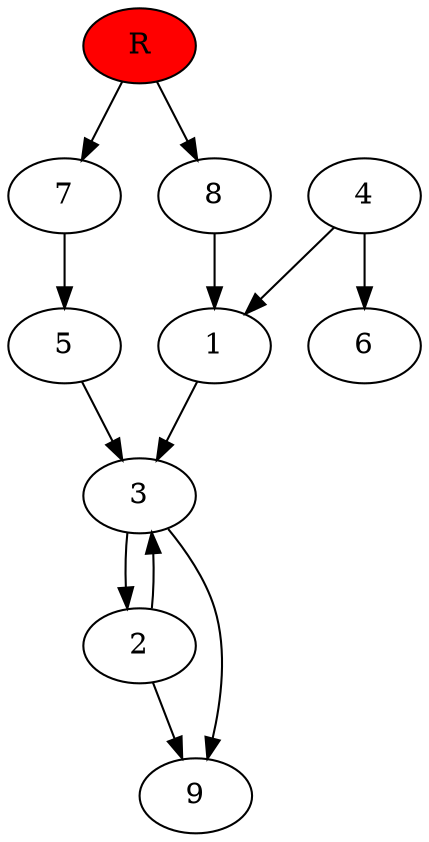 digraph prb10436 {
	1
	2
	3
	4
	5
	6
	7
	8
	R [fillcolor="#ff0000" style=filled]
	1 -> 3
	2 -> 3
	2 -> 9
	3 -> 2
	3 -> 9
	4 -> 1
	4 -> 6
	5 -> 3
	7 -> 5
	8 -> 1
	R -> 7
	R -> 8
}
